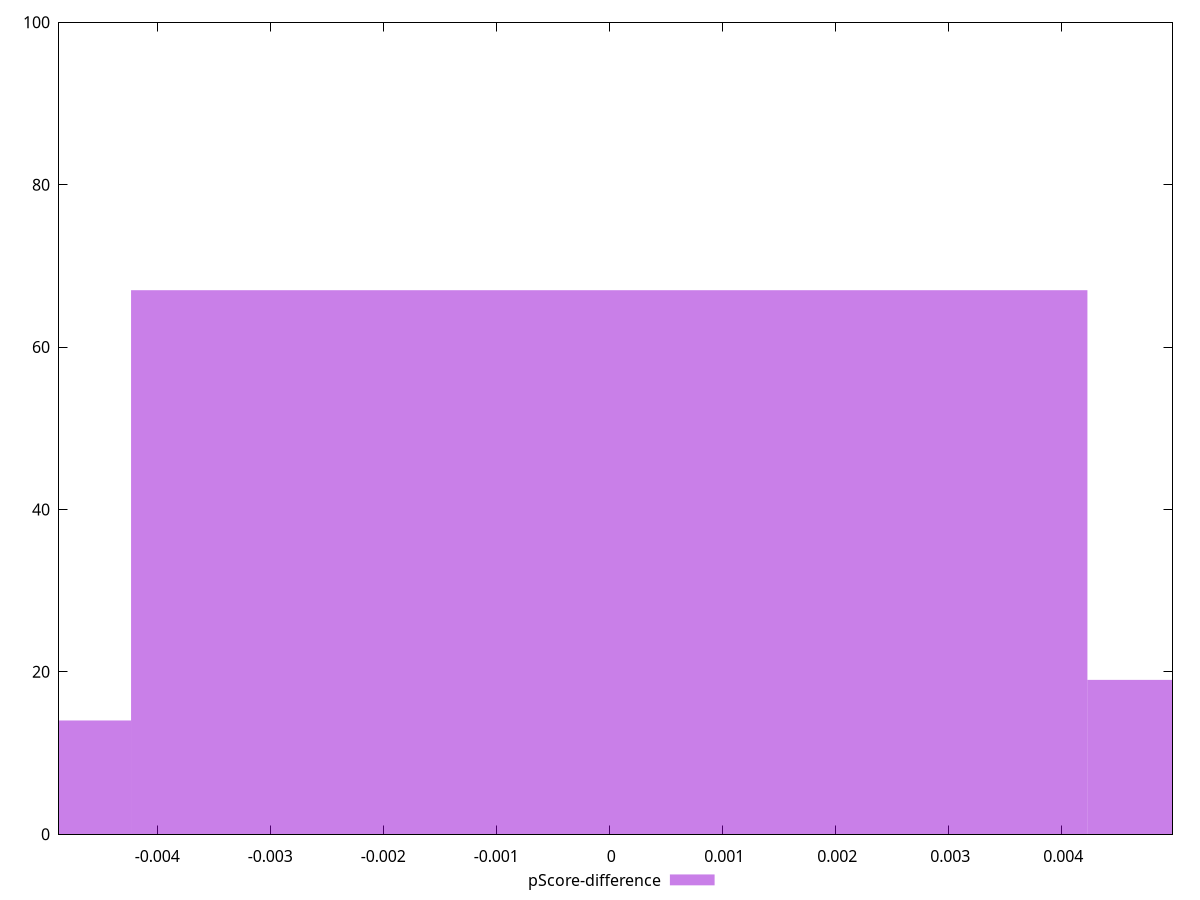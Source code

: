 reset

$pScoreDifference <<EOF
0 67
0.00846538470449336 19
-0.00846538470449336 14
EOF

set key outside below
set boxwidth 0.00846538470449336
set xrange [-0.00487054078692184:0.004985809798986107]
set yrange [0:100]
set trange [0:100]
set style fill transparent solid 0.5 noborder
set terminal svg size 640, 490 enhanced background rgb 'white'
set output "report/report_00029_2021-02-24T13-36-40.390Z/interactive/samples/agenda/pScore-difference/histogram.svg"

plot $pScoreDifference title "pScore-difference" with boxes

reset
